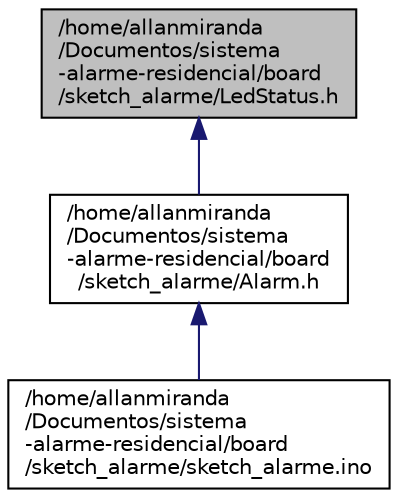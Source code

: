 digraph "/home/allanmiranda/Documentos/sistema-alarme-residencial/board/sketch_alarme/LedStatus.h"
{
  edge [fontname="Helvetica",fontsize="10",labelfontname="Helvetica",labelfontsize="10"];
  node [fontname="Helvetica",fontsize="10",shape=record];
  Node2 [label="/home/allanmiranda\l/Documentos/sistema\l-alarme-residencial/board\l/sketch_alarme/LedStatus.h",height=0.2,width=0.4,color="black", fillcolor="grey75", style="filled", fontcolor="black"];
  Node2 -> Node3 [dir="back",color="midnightblue",fontsize="10",style="solid",fontname="Helvetica"];
  Node3 [label="/home/allanmiranda\l/Documentos/sistema\l-alarme-residencial/board\l/sketch_alarme/Alarm.h",height=0.2,width=0.4,color="black", fillcolor="white", style="filled",URL="$_alarm_8h.html",tooltip="Contem a classe que gerencia o alarme. "];
  Node3 -> Node4 [dir="back",color="midnightblue",fontsize="10",style="solid",fontname="Helvetica"];
  Node4 [label="/home/allanmiranda\l/Documentos/sistema\l-alarme-residencial/board\l/sketch_alarme/sketch_alarme.ino",height=0.2,width=0.4,color="black", fillcolor="white", style="filled",URL="$sketch__alarme_8cpp.html"];
}
